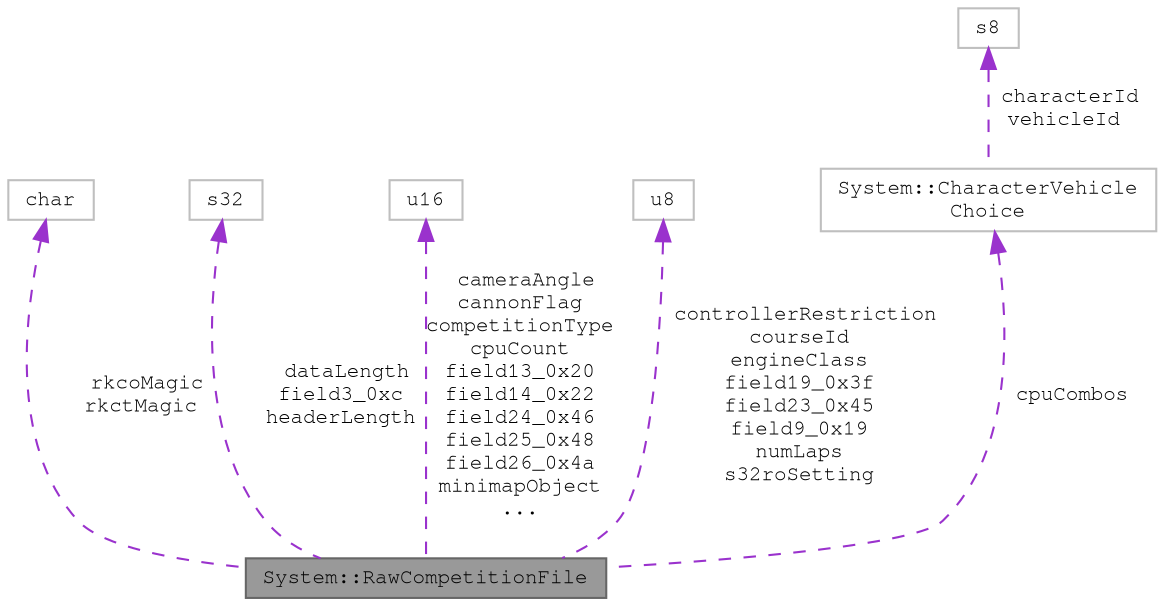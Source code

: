 digraph "System::RawCompetitionFile"
{
 // LATEX_PDF_SIZE
  bgcolor="transparent";
  edge [fontname=FreeMono,fontsize=10,labelfontname=FreeMono,labelfontsize=10];
  node [fontname=FreeMono,fontsize=10,shape=box,height=0.2,width=0.4];
  Node1 [label="System::RawCompetitionFile",height=0.2,width=0.4,color="gray40", fillcolor="grey60", style="filled", fontcolor="black",tooltip=" "];
  Node2 -> Node1 [dir="back",color="darkorchid3",style="dashed",label=" rkcoMagic\nrkctMagic" ];
  Node2 [label="char",height=0.2,width=0.4,color="grey75", fillcolor="white", style="filled",tooltip=" "];
  Node3 -> Node1 [dir="back",color="darkorchid3",style="dashed",label=" dataLength\nfield3_0xc\nheaderLength" ];
  Node3 [label="s32",height=0.2,width=0.4,color="grey75", fillcolor="white", style="filled",tooltip=" "];
  Node4 -> Node1 [dir="back",color="darkorchid3",style="dashed",label=" cameraAngle\ncannonFlag\ncompetitionType\ncpuCount\nfield13_0x20\nfield14_0x22\nfield24_0x46\nfield25_0x48\nfield26_0x4a\nminimapObject\n..." ];
  Node4 [label="u16",height=0.2,width=0.4,color="grey75", fillcolor="white", style="filled",URL="$classu16.html",tooltip=" "];
  Node5 -> Node1 [dir="back",color="darkorchid3",style="dashed",label=" controllerRestriction\ncourseId\nengineClass\nfield19_0x3f\nfield23_0x45\nfield9_0x19\nnumLaps\ns32roSetting" ];
  Node5 [label="u8",height=0.2,width=0.4,color="grey75", fillcolor="white", style="filled",tooltip=" "];
  Node6 -> Node1 [dir="back",color="darkorchid3",style="dashed",label=" cpuCombos" ];
  Node6 [label="System::CharacterVehicle\lChoice",height=0.2,width=0.4,color="grey75", fillcolor="white", style="filled",URL="$struct_system_1_1_character_vehicle_choice.html",tooltip=" "];
  Node7 -> Node6 [dir="back",color="darkorchid3",style="dashed",label=" characterId\nvehicleId" ];
  Node7 [label="s8",height=0.2,width=0.4,color="grey75", fillcolor="white", style="filled",tooltip=" "];
}
